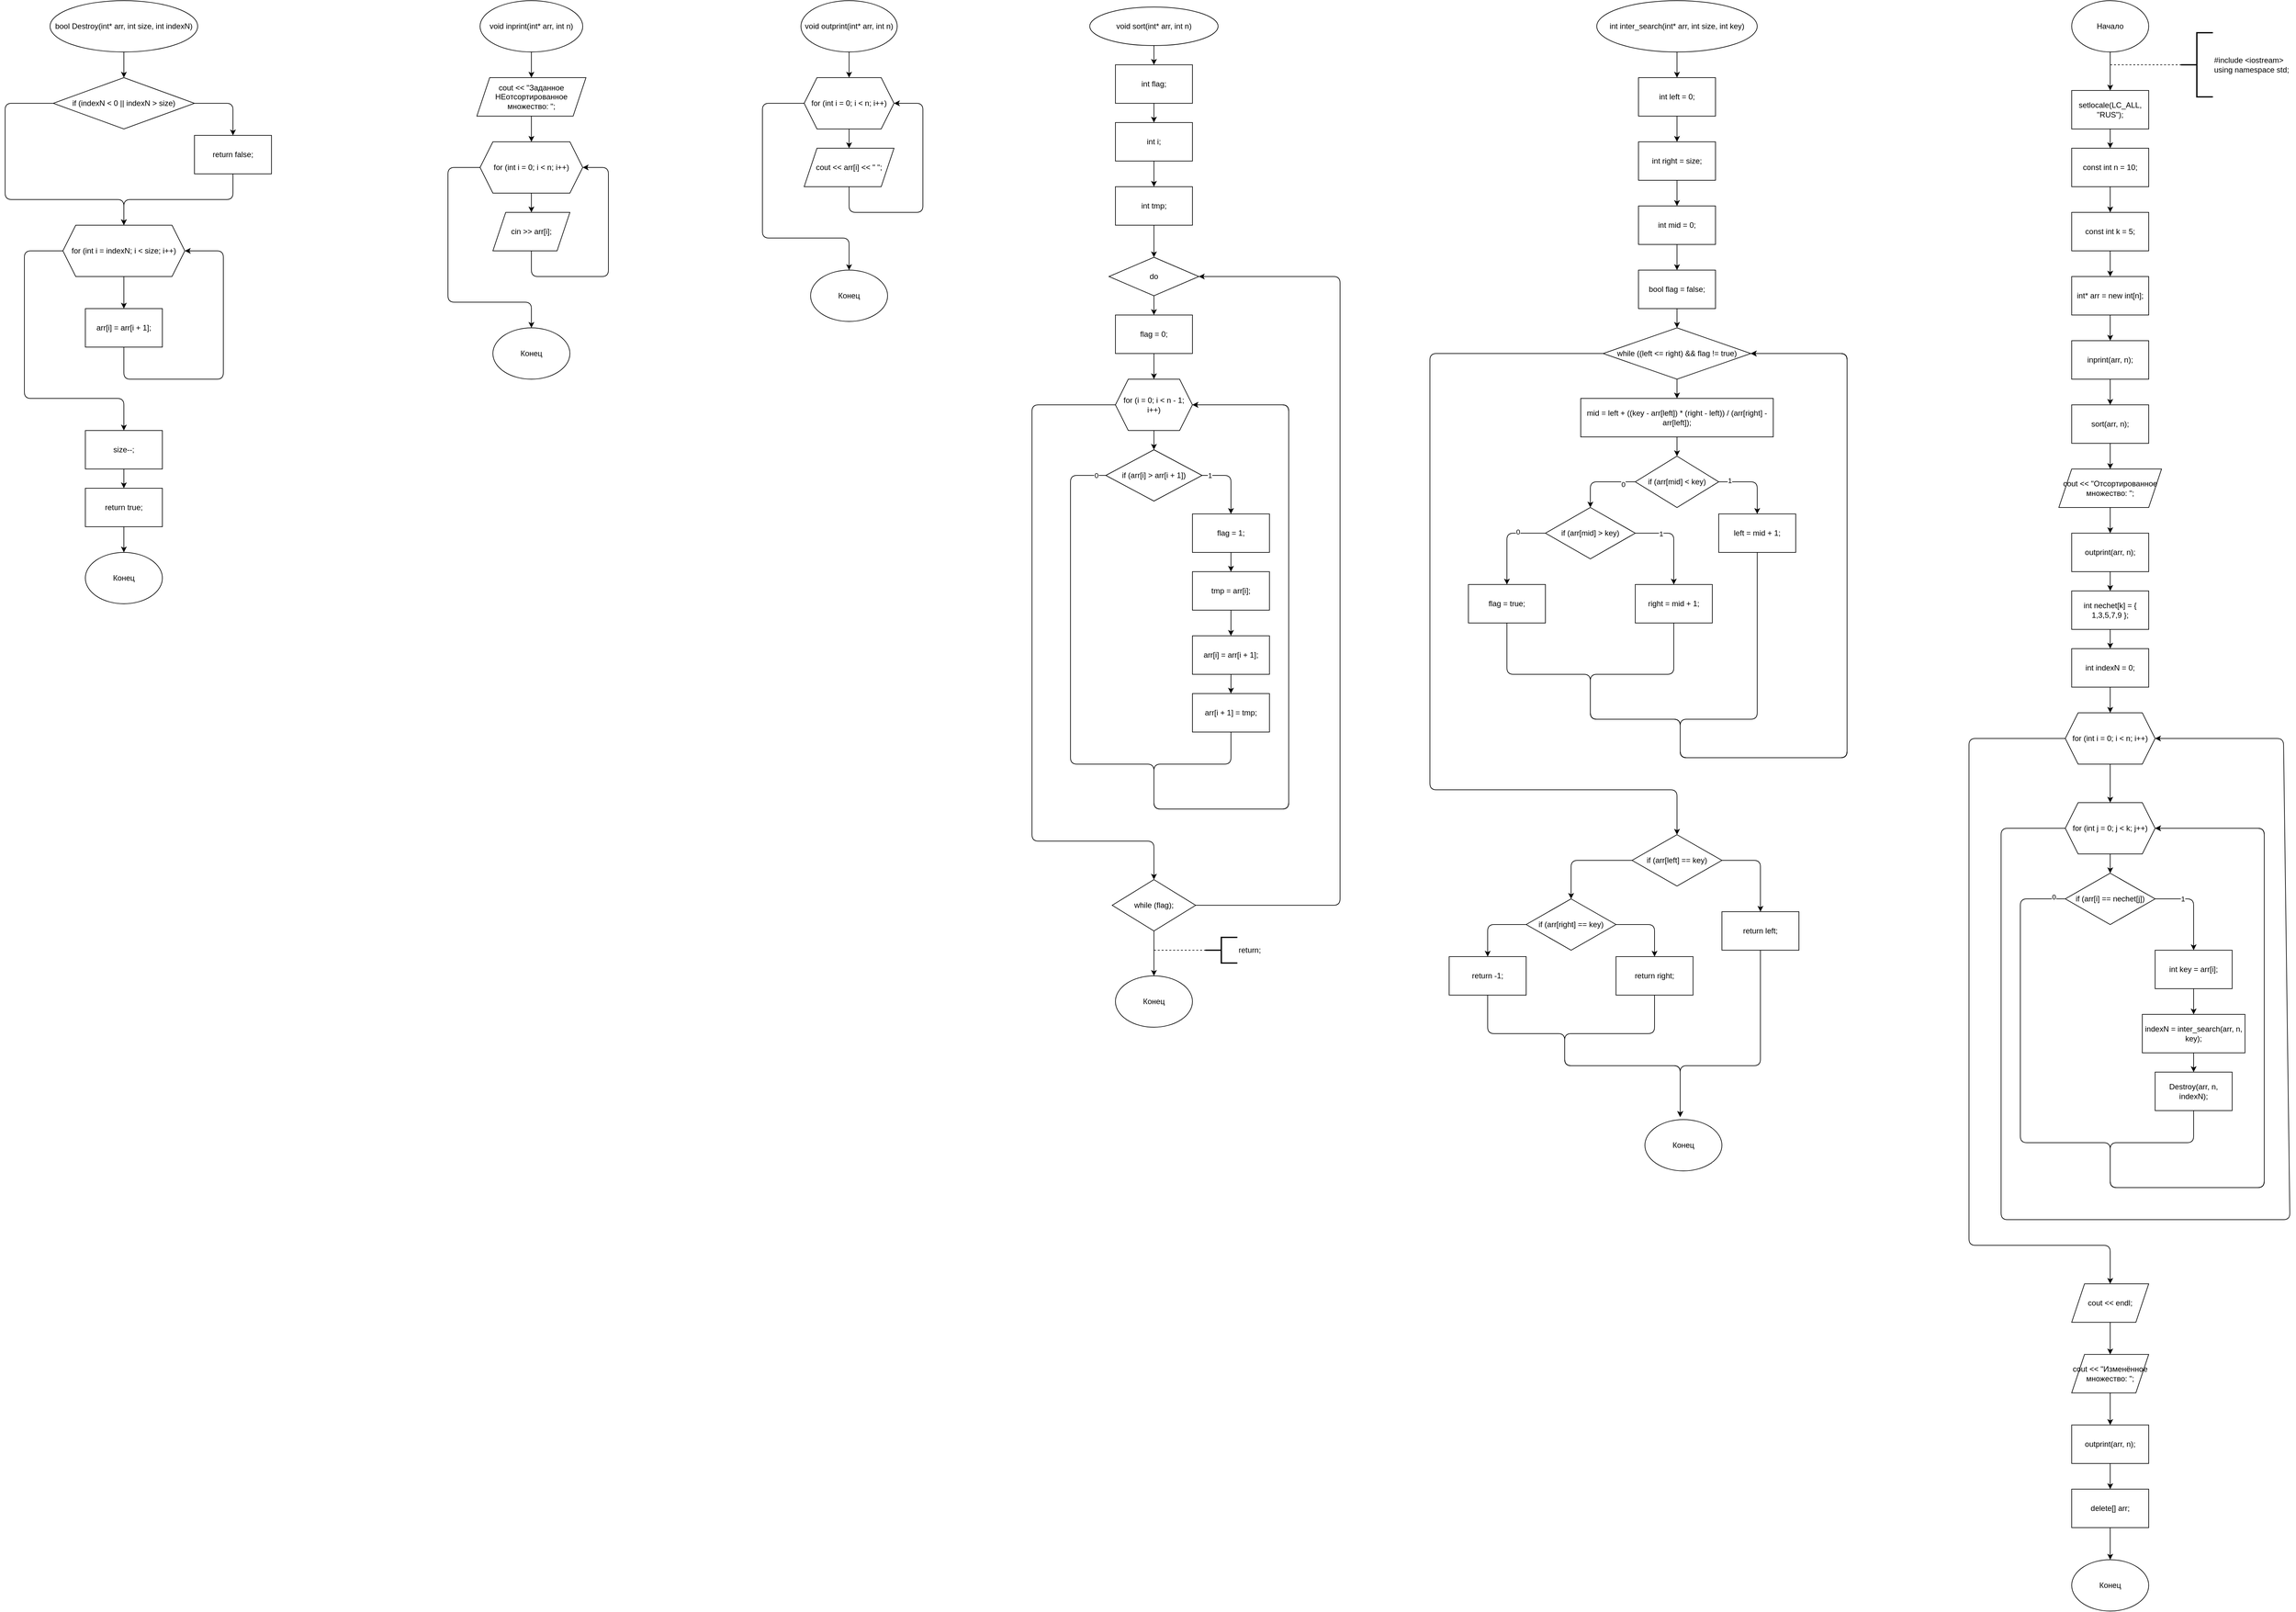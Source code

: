 <mxfile>
    <diagram id="fWaIVR5pvYZqgA9xCrOt" name="Страница 1">
        <mxGraphModel dx="5590" dy="3950" grid="1" gridSize="10" guides="1" tooltips="1" connect="1" arrows="1" fold="1" page="1" pageScale="1" pageWidth="827" pageHeight="1169" math="0" shadow="0">
            <root>
                <mxCell id="0"/>
                <mxCell id="1" parent="0"/>
                <mxCell id="4" value="" style="edgeStyle=none;html=1;" edge="1" parent="1" source="2" target="3">
                    <mxGeometry relative="1" as="geometry"/>
                </mxCell>
                <mxCell id="2" value="bool Destroy(int* arr, int size, int indexN)" style="ellipse;whiteSpace=wrap;html=1;" vertex="1" parent="1">
                    <mxGeometry x="120" y="10" width="230" height="80" as="geometry"/>
                </mxCell>
                <mxCell id="6" style="edgeStyle=none;html=1;entryX=0.5;entryY=0;entryDx=0;entryDy=0;" edge="1" parent="1" source="3" target="5">
                    <mxGeometry relative="1" as="geometry">
                        <Array as="points">
                            <mxPoint x="405" y="170"/>
                        </Array>
                    </mxGeometry>
                </mxCell>
                <mxCell id="9" style="edgeStyle=none;html=1;entryX=0.5;entryY=0;entryDx=0;entryDy=0;" edge="1" parent="1" source="3" target="7">
                    <mxGeometry relative="1" as="geometry">
                        <Array as="points">
                            <mxPoint x="50" y="170"/>
                            <mxPoint x="50" y="320"/>
                            <mxPoint x="235" y="320"/>
                        </Array>
                    </mxGeometry>
                </mxCell>
                <mxCell id="3" value="if (indexN &lt; 0 || indexN &gt; size)" style="rhombus;whiteSpace=wrap;html=1;" vertex="1" parent="1">
                    <mxGeometry x="125" y="130" width="220" height="80" as="geometry"/>
                </mxCell>
                <mxCell id="8" style="edgeStyle=none;html=1;entryX=0.5;entryY=0;entryDx=0;entryDy=0;" edge="1" parent="1" source="5" target="7">
                    <mxGeometry relative="1" as="geometry">
                        <Array as="points">
                            <mxPoint x="405" y="320"/>
                            <mxPoint x="235" y="320"/>
                        </Array>
                    </mxGeometry>
                </mxCell>
                <mxCell id="5" value="return false;" style="rounded=0;whiteSpace=wrap;html=1;" vertex="1" parent="1">
                    <mxGeometry x="345" y="220" width="120" height="60" as="geometry"/>
                </mxCell>
                <mxCell id="11" value="" style="edgeStyle=none;html=1;" edge="1" parent="1" source="7" target="10">
                    <mxGeometry relative="1" as="geometry"/>
                </mxCell>
                <mxCell id="14" style="edgeStyle=none;html=1;entryX=0.5;entryY=0;entryDx=0;entryDy=0;" edge="1" parent="1" source="7" target="13">
                    <mxGeometry relative="1" as="geometry">
                        <Array as="points">
                            <mxPoint x="80" y="400"/>
                            <mxPoint x="80" y="630"/>
                            <mxPoint x="235" y="630"/>
                        </Array>
                    </mxGeometry>
                </mxCell>
                <mxCell id="7" value="for (int i = indexN; i &lt; size; i++)" style="shape=hexagon;perimeter=hexagonPerimeter2;whiteSpace=wrap;html=1;fixedSize=1;" vertex="1" parent="1">
                    <mxGeometry x="140" y="360" width="190" height="80" as="geometry"/>
                </mxCell>
                <mxCell id="12" style="edgeStyle=none;html=1;entryX=1;entryY=0.5;entryDx=0;entryDy=0;" edge="1" parent="1" source="10" target="7">
                    <mxGeometry relative="1" as="geometry">
                        <Array as="points">
                            <mxPoint x="235" y="600"/>
                            <mxPoint x="390" y="600"/>
                            <mxPoint x="390" y="400"/>
                        </Array>
                    </mxGeometry>
                </mxCell>
                <mxCell id="10" value="arr[i] = arr[i + 1];" style="rounded=0;whiteSpace=wrap;html=1;" vertex="1" parent="1">
                    <mxGeometry x="175" y="490" width="120" height="60" as="geometry"/>
                </mxCell>
                <mxCell id="16" value="" style="edgeStyle=none;html=1;" edge="1" parent="1" source="13" target="15">
                    <mxGeometry relative="1" as="geometry"/>
                </mxCell>
                <mxCell id="13" value="size--;" style="rounded=0;whiteSpace=wrap;html=1;" vertex="1" parent="1">
                    <mxGeometry x="175" y="680" width="120" height="60" as="geometry"/>
                </mxCell>
                <mxCell id="18" value="" style="edgeStyle=none;html=1;" edge="1" parent="1" source="15" target="17">
                    <mxGeometry relative="1" as="geometry"/>
                </mxCell>
                <mxCell id="15" value="return true;" style="rounded=0;whiteSpace=wrap;html=1;" vertex="1" parent="1">
                    <mxGeometry x="175" y="770" width="120" height="60" as="geometry"/>
                </mxCell>
                <mxCell id="17" value="Конец" style="ellipse;whiteSpace=wrap;html=1;" vertex="1" parent="1">
                    <mxGeometry x="175" y="870" width="120" height="80" as="geometry"/>
                </mxCell>
                <mxCell id="21" value="" style="edgeStyle=none;html=1;" edge="1" parent="1" source="19" target="20">
                    <mxGeometry relative="1" as="geometry"/>
                </mxCell>
                <mxCell id="19" value="void inprint(int* arr, int n)" style="ellipse;whiteSpace=wrap;html=1;" vertex="1" parent="1">
                    <mxGeometry x="790" y="10" width="160" height="80" as="geometry"/>
                </mxCell>
                <mxCell id="23" value="" style="edgeStyle=none;html=1;" edge="1" parent="1" source="20" target="22">
                    <mxGeometry relative="1" as="geometry"/>
                </mxCell>
                <mxCell id="20" value="cout &lt;&lt; &quot;Заданное НЕотсортированное множество: &quot;;" style="shape=parallelogram;perimeter=parallelogramPerimeter;whiteSpace=wrap;html=1;fixedSize=1;" vertex="1" parent="1">
                    <mxGeometry x="785" y="130" width="170" height="60" as="geometry"/>
                </mxCell>
                <mxCell id="25" value="" style="edgeStyle=none;html=1;" edge="1" parent="1" source="22" target="24">
                    <mxGeometry relative="1" as="geometry"/>
                </mxCell>
                <mxCell id="28" style="edgeStyle=none;html=1;entryX=0.5;entryY=0;entryDx=0;entryDy=0;" edge="1" parent="1" source="22" target="27">
                    <mxGeometry relative="1" as="geometry">
                        <Array as="points">
                            <mxPoint x="740" y="270"/>
                            <mxPoint x="740" y="480"/>
                            <mxPoint x="870" y="480"/>
                        </Array>
                    </mxGeometry>
                </mxCell>
                <mxCell id="22" value="for (int i = 0; i &lt; n; i++)" style="shape=hexagon;perimeter=hexagonPerimeter2;whiteSpace=wrap;html=1;fixedSize=1;" vertex="1" parent="1">
                    <mxGeometry x="790" y="230" width="160" height="80" as="geometry"/>
                </mxCell>
                <mxCell id="26" style="edgeStyle=none;html=1;entryX=1;entryY=0.5;entryDx=0;entryDy=0;" edge="1" parent="1" source="24" target="22">
                    <mxGeometry relative="1" as="geometry">
                        <Array as="points">
                            <mxPoint x="870" y="440"/>
                            <mxPoint x="990" y="440"/>
                            <mxPoint x="990" y="270"/>
                        </Array>
                    </mxGeometry>
                </mxCell>
                <mxCell id="24" value="cin &gt;&gt; arr[i];" style="shape=parallelogram;perimeter=parallelogramPerimeter;whiteSpace=wrap;html=1;fixedSize=1;" vertex="1" parent="1">
                    <mxGeometry x="810" y="340" width="120" height="60" as="geometry"/>
                </mxCell>
                <mxCell id="27" value="Конец" style="ellipse;whiteSpace=wrap;html=1;" vertex="1" parent="1">
                    <mxGeometry x="810" y="520" width="120" height="80" as="geometry"/>
                </mxCell>
                <mxCell id="31" value="" style="edgeStyle=none;html=1;" edge="1" parent="1" source="29" target="30">
                    <mxGeometry relative="1" as="geometry"/>
                </mxCell>
                <mxCell id="29" value="void outprint(int* arr, int n)" style="ellipse;whiteSpace=wrap;html=1;" vertex="1" parent="1">
                    <mxGeometry x="1290" y="10" width="150" height="80" as="geometry"/>
                </mxCell>
                <mxCell id="33" value="" style="edgeStyle=none;html=1;" edge="1" parent="1" source="30" target="32">
                    <mxGeometry relative="1" as="geometry"/>
                </mxCell>
                <mxCell id="36" style="edgeStyle=none;html=1;entryX=0.5;entryY=0;entryDx=0;entryDy=0;" edge="1" parent="1" source="30" target="35">
                    <mxGeometry relative="1" as="geometry">
                        <Array as="points">
                            <mxPoint x="1230" y="170"/>
                            <mxPoint x="1230" y="380"/>
                            <mxPoint x="1365" y="380"/>
                        </Array>
                    </mxGeometry>
                </mxCell>
                <mxCell id="30" value="for (int i = 0; i &lt; n; i++)" style="shape=hexagon;perimeter=hexagonPerimeter2;whiteSpace=wrap;html=1;fixedSize=1;" vertex="1" parent="1">
                    <mxGeometry x="1295" y="130" width="140" height="80" as="geometry"/>
                </mxCell>
                <mxCell id="34" style="edgeStyle=none;html=1;entryX=1;entryY=0.5;entryDx=0;entryDy=0;" edge="1" parent="1" source="32" target="30">
                    <mxGeometry relative="1" as="geometry">
                        <Array as="points">
                            <mxPoint x="1365" y="340"/>
                            <mxPoint x="1480" y="340"/>
                            <mxPoint x="1480" y="170"/>
                        </Array>
                    </mxGeometry>
                </mxCell>
                <mxCell id="32" value="cout &lt;&lt; arr[i] &lt;&lt; &quot; &quot;;" style="shape=parallelogram;perimeter=parallelogramPerimeter;whiteSpace=wrap;html=1;fixedSize=1;" vertex="1" parent="1">
                    <mxGeometry x="1295" y="240" width="140" height="60" as="geometry"/>
                </mxCell>
                <mxCell id="35" value="Конец" style="ellipse;whiteSpace=wrap;html=1;" vertex="1" parent="1">
                    <mxGeometry x="1305" y="430" width="120" height="80" as="geometry"/>
                </mxCell>
                <mxCell id="40" value="" style="edgeStyle=none;html=1;" edge="1" parent="1" source="37" target="38">
                    <mxGeometry relative="1" as="geometry"/>
                </mxCell>
                <mxCell id="37" value="void sort(int* arr, int n)&lt;br&gt;" style="ellipse;whiteSpace=wrap;html=1;" vertex="1" parent="1">
                    <mxGeometry x="1740" y="20" width="200" height="60" as="geometry"/>
                </mxCell>
                <mxCell id="42" value="" style="edgeStyle=none;html=1;" edge="1" parent="1" source="38" target="41">
                    <mxGeometry relative="1" as="geometry"/>
                </mxCell>
                <mxCell id="38" value="int flag;" style="rounded=0;whiteSpace=wrap;html=1;" vertex="1" parent="1">
                    <mxGeometry x="1780" y="110" width="120" height="60" as="geometry"/>
                </mxCell>
                <mxCell id="44" value="" style="edgeStyle=none;html=1;" edge="1" parent="1" source="41" target="43">
                    <mxGeometry relative="1" as="geometry"/>
                </mxCell>
                <mxCell id="41" value="int i;" style="rounded=0;whiteSpace=wrap;html=1;" vertex="1" parent="1">
                    <mxGeometry x="1780" y="200" width="120" height="60" as="geometry"/>
                </mxCell>
                <mxCell id="46" value="" style="edgeStyle=none;html=1;" edge="1" parent="1" source="43" target="45">
                    <mxGeometry relative="1" as="geometry"/>
                </mxCell>
                <mxCell id="43" value="int tmp;" style="rounded=0;whiteSpace=wrap;html=1;" vertex="1" parent="1">
                    <mxGeometry x="1780" y="300" width="120" height="60" as="geometry"/>
                </mxCell>
                <mxCell id="48" value="" style="edgeStyle=none;html=1;" edge="1" parent="1" source="45" target="47">
                    <mxGeometry relative="1" as="geometry"/>
                </mxCell>
                <mxCell id="45" value="do" style="rhombus;whiteSpace=wrap;html=1;" vertex="1" parent="1">
                    <mxGeometry x="1770" y="410" width="140" height="60" as="geometry"/>
                </mxCell>
                <mxCell id="50" value="" style="edgeStyle=none;html=1;" edge="1" parent="1" source="47" target="49">
                    <mxGeometry relative="1" as="geometry"/>
                </mxCell>
                <mxCell id="47" value="flag = 0;" style="rounded=0;whiteSpace=wrap;html=1;" vertex="1" parent="1">
                    <mxGeometry x="1780" y="500" width="120" height="60" as="geometry"/>
                </mxCell>
                <mxCell id="52" value="" style="edgeStyle=none;html=1;" edge="1" parent="1" source="49" target="51">
                    <mxGeometry relative="1" as="geometry"/>
                </mxCell>
                <mxCell id="66" style="edgeStyle=none;html=1;entryX=0.5;entryY=0;entryDx=0;entryDy=0;" edge="1" parent="1" source="49" target="65">
                    <mxGeometry relative="1" as="geometry">
                        <Array as="points">
                            <mxPoint x="1650" y="640"/>
                            <mxPoint x="1650" y="1320"/>
                            <mxPoint x="1840" y="1320"/>
                        </Array>
                    </mxGeometry>
                </mxCell>
                <mxCell id="49" value="for (i = 0; i &lt; n - 1; i++)" style="shape=hexagon;perimeter=hexagonPerimeter2;whiteSpace=wrap;html=1;fixedSize=1;" vertex="1" parent="1">
                    <mxGeometry x="1780" y="600" width="120" height="80" as="geometry"/>
                </mxCell>
                <mxCell id="54" style="edgeStyle=none;html=1;entryX=0.5;entryY=0;entryDx=0;entryDy=0;" edge="1" parent="1" source="51" target="53">
                    <mxGeometry relative="1" as="geometry">
                        <Array as="points">
                            <mxPoint x="1960" y="750"/>
                        </Array>
                    </mxGeometry>
                </mxCell>
                <mxCell id="64" value="1" style="edgeLabel;html=1;align=center;verticalAlign=middle;resizable=0;points=[];" vertex="1" connectable="0" parent="54">
                    <mxGeometry x="-0.771" relative="1" as="geometry">
                        <mxPoint as="offset"/>
                    </mxGeometry>
                </mxCell>
                <mxCell id="62" style="edgeStyle=none;html=1;entryX=1;entryY=0.5;entryDx=0;entryDy=0;" edge="1" parent="1" source="51" target="49">
                    <mxGeometry relative="1" as="geometry">
                        <mxPoint x="1840" y="1250" as="targetPoint"/>
                        <Array as="points">
                            <mxPoint x="1710" y="750"/>
                            <mxPoint x="1710" y="1200"/>
                            <mxPoint x="1840" y="1200"/>
                            <mxPoint x="1840" y="1270"/>
                            <mxPoint x="2050" y="1270"/>
                            <mxPoint x="2050" y="640"/>
                        </Array>
                    </mxGeometry>
                </mxCell>
                <mxCell id="63" value="0" style="edgeLabel;html=1;align=center;verticalAlign=middle;resizable=0;points=[];" vertex="1" connectable="0" parent="62">
                    <mxGeometry x="-0.982" relative="1" as="geometry">
                        <mxPoint as="offset"/>
                    </mxGeometry>
                </mxCell>
                <mxCell id="51" value="if (arr[i] &gt; arr[i + 1])" style="rhombus;whiteSpace=wrap;html=1;" vertex="1" parent="1">
                    <mxGeometry x="1765" y="710" width="150" height="80" as="geometry"/>
                </mxCell>
                <mxCell id="56" value="" style="edgeStyle=none;html=1;" edge="1" parent="1" source="53" target="55">
                    <mxGeometry relative="1" as="geometry"/>
                </mxCell>
                <mxCell id="53" value="flag = 1;" style="rounded=0;whiteSpace=wrap;html=1;" vertex="1" parent="1">
                    <mxGeometry x="1900" y="810" width="120" height="60" as="geometry"/>
                </mxCell>
                <mxCell id="58" value="" style="edgeStyle=none;html=1;" edge="1" parent="1" source="55" target="57">
                    <mxGeometry relative="1" as="geometry"/>
                </mxCell>
                <mxCell id="55" value="tmp = arr[i];" style="rounded=0;whiteSpace=wrap;html=1;" vertex="1" parent="1">
                    <mxGeometry x="1900" y="900" width="120" height="60" as="geometry"/>
                </mxCell>
                <mxCell id="60" value="" style="edgeStyle=none;html=1;" edge="1" parent="1" source="57" target="59">
                    <mxGeometry relative="1" as="geometry"/>
                </mxCell>
                <mxCell id="57" value="arr[i] = arr[i + 1];" style="rounded=0;whiteSpace=wrap;html=1;" vertex="1" parent="1">
                    <mxGeometry x="1900" y="1000" width="120" height="60" as="geometry"/>
                </mxCell>
                <mxCell id="61" style="edgeStyle=none;html=1;entryX=1;entryY=0.5;entryDx=0;entryDy=0;" edge="1" parent="1" source="59" target="49">
                    <mxGeometry relative="1" as="geometry">
                        <mxPoint x="1850" y="1230" as="targetPoint"/>
                        <Array as="points">
                            <mxPoint x="1960" y="1200"/>
                            <mxPoint x="1840" y="1200"/>
                            <mxPoint x="1840" y="1270"/>
                            <mxPoint x="2050" y="1270"/>
                            <mxPoint x="2050" y="640"/>
                        </Array>
                    </mxGeometry>
                </mxCell>
                <mxCell id="59" value="arr[i + 1] = tmp;" style="rounded=0;whiteSpace=wrap;html=1;" vertex="1" parent="1">
                    <mxGeometry x="1900" y="1090" width="120" height="60" as="geometry"/>
                </mxCell>
                <mxCell id="67" style="edgeStyle=none;html=1;entryX=1;entryY=0.5;entryDx=0;entryDy=0;" edge="1" parent="1" source="65" target="45">
                    <mxGeometry relative="1" as="geometry">
                        <Array as="points">
                            <mxPoint x="2130" y="1420"/>
                            <mxPoint x="2130" y="440"/>
                        </Array>
                    </mxGeometry>
                </mxCell>
                <mxCell id="69" value="" style="edgeStyle=none;html=1;" edge="1" parent="1" source="65" target="68">
                    <mxGeometry relative="1" as="geometry"/>
                </mxCell>
                <mxCell id="65" value="while (flag);" style="rhombus;whiteSpace=wrap;html=1;" vertex="1" parent="1">
                    <mxGeometry x="1775" y="1380" width="130" height="80" as="geometry"/>
                </mxCell>
                <mxCell id="68" value="Конец" style="ellipse;whiteSpace=wrap;html=1;" vertex="1" parent="1">
                    <mxGeometry x="1780" y="1530" width="120" height="80" as="geometry"/>
                </mxCell>
                <mxCell id="70" value="return;" style="strokeWidth=2;html=1;shape=mxgraph.flowchart.annotation_2;align=left;labelPosition=right;pointerEvents=1;" vertex="1" parent="1">
                    <mxGeometry x="1920" y="1470" width="50" height="40" as="geometry"/>
                </mxCell>
                <mxCell id="71" value="" style="endArrow=none;dashed=1;html=1;entryX=0;entryY=0.5;entryDx=0;entryDy=0;entryPerimeter=0;" edge="1" parent="1" target="70">
                    <mxGeometry width="50" height="50" relative="1" as="geometry">
                        <mxPoint x="1840" y="1490" as="sourcePoint"/>
                        <mxPoint x="1870" y="1270" as="targetPoint"/>
                    </mxGeometry>
                </mxCell>
                <mxCell id="74" value="" style="edgeStyle=none;html=1;" edge="1" parent="1" source="72" target="73">
                    <mxGeometry relative="1" as="geometry"/>
                </mxCell>
                <mxCell id="72" value="int inter_search(int* arr, int size, int key)" style="ellipse;whiteSpace=wrap;html=1;" vertex="1" parent="1">
                    <mxGeometry x="2530" y="10" width="250" height="80" as="geometry"/>
                </mxCell>
                <mxCell id="76" value="" style="edgeStyle=none;html=1;" edge="1" parent="1" source="73" target="75">
                    <mxGeometry relative="1" as="geometry"/>
                </mxCell>
                <mxCell id="73" value="int left = 0;" style="rounded=0;whiteSpace=wrap;html=1;" vertex="1" parent="1">
                    <mxGeometry x="2595" y="130" width="120" height="60" as="geometry"/>
                </mxCell>
                <mxCell id="78" value="" style="edgeStyle=none;html=1;" edge="1" parent="1" source="75" target="77">
                    <mxGeometry relative="1" as="geometry"/>
                </mxCell>
                <mxCell id="75" value="int right = size;" style="rounded=0;whiteSpace=wrap;html=1;" vertex="1" parent="1">
                    <mxGeometry x="2595" y="230" width="120" height="60" as="geometry"/>
                </mxCell>
                <mxCell id="80" value="" style="edgeStyle=none;html=1;" edge="1" parent="1" source="77" target="79">
                    <mxGeometry relative="1" as="geometry"/>
                </mxCell>
                <mxCell id="77" value="int mid = 0;" style="rounded=0;whiteSpace=wrap;html=1;" vertex="1" parent="1">
                    <mxGeometry x="2595" y="330" width="120" height="60" as="geometry"/>
                </mxCell>
                <mxCell id="82" value="" style="edgeStyle=none;html=1;" edge="1" parent="1" source="79" target="81">
                    <mxGeometry relative="1" as="geometry"/>
                </mxCell>
                <mxCell id="79" value="bool flag = false;" style="rounded=0;whiteSpace=wrap;html=1;" vertex="1" parent="1">
                    <mxGeometry x="2595" y="430" width="120" height="60" as="geometry"/>
                </mxCell>
                <mxCell id="84" value="" style="edgeStyle=none;html=1;" edge="1" parent="1" source="81" target="83">
                    <mxGeometry relative="1" as="geometry"/>
                </mxCell>
                <mxCell id="103" style="edgeStyle=none;html=1;" edge="1" parent="1" source="81" target="102">
                    <mxGeometry relative="1" as="geometry">
                        <Array as="points">
                            <mxPoint x="2270" y="560"/>
                            <mxPoint x="2270" y="1240"/>
                            <mxPoint x="2655" y="1240"/>
                        </Array>
                    </mxGeometry>
                </mxCell>
                <mxCell id="81" value="while ((left &lt;= right) &amp;&amp; flag != true)" style="rhombus;whiteSpace=wrap;html=1;" vertex="1" parent="1">
                    <mxGeometry x="2540" y="520" width="230" height="80" as="geometry"/>
                </mxCell>
                <mxCell id="86" value="" style="edgeStyle=none;html=1;" edge="1" parent="1" source="83" target="85">
                    <mxGeometry relative="1" as="geometry"/>
                </mxCell>
                <mxCell id="83" value="mid = left + ((key - arr[left]) * (right - left)) / (arr[right] - arr[left]);" style="rounded=0;whiteSpace=wrap;html=1;" vertex="1" parent="1">
                    <mxGeometry x="2505" y="630" width="300" height="60" as="geometry"/>
                </mxCell>
                <mxCell id="88" style="edgeStyle=none;html=1;entryX=0.5;entryY=0;entryDx=0;entryDy=0;" edge="1" parent="1" source="85" target="87">
                    <mxGeometry relative="1" as="geometry">
                        <Array as="points">
                            <mxPoint x="2780" y="760"/>
                        </Array>
                    </mxGeometry>
                </mxCell>
                <mxCell id="99" value="1" style="edgeLabel;html=1;align=center;verticalAlign=middle;resizable=0;points=[];" vertex="1" connectable="0" parent="88">
                    <mxGeometry x="-0.691" y="2" relative="1" as="geometry">
                        <mxPoint as="offset"/>
                    </mxGeometry>
                </mxCell>
                <mxCell id="90" style="edgeStyle=none;html=1;entryX=0.5;entryY=0;entryDx=0;entryDy=0;" edge="1" parent="1" source="85" target="89">
                    <mxGeometry relative="1" as="geometry">
                        <Array as="points">
                            <mxPoint x="2520" y="760"/>
                        </Array>
                    </mxGeometry>
                </mxCell>
                <mxCell id="98" value="0" style="edgeLabel;html=1;align=center;verticalAlign=middle;resizable=0;points=[];" vertex="1" connectable="0" parent="90">
                    <mxGeometry x="-0.654" y="4" relative="1" as="geometry">
                        <mxPoint as="offset"/>
                    </mxGeometry>
                </mxCell>
                <mxCell id="85" value="if (arr[mid] &lt; key)" style="rhombus;whiteSpace=wrap;html=1;" vertex="1" parent="1">
                    <mxGeometry x="2590" y="720" width="130" height="80" as="geometry"/>
                </mxCell>
                <mxCell id="97" style="edgeStyle=none;html=1;" edge="1" parent="1" source="87">
                    <mxGeometry relative="1" as="geometry">
                        <mxPoint x="2770" y="560" as="targetPoint"/>
                        <Array as="points">
                            <mxPoint x="2780" y="1130"/>
                            <mxPoint x="2660" y="1130"/>
                            <mxPoint x="2660" y="1190"/>
                            <mxPoint x="2920" y="1190"/>
                            <mxPoint x="2920" y="560"/>
                        </Array>
                    </mxGeometry>
                </mxCell>
                <mxCell id="87" value="left = mid + 1;" style="rounded=0;whiteSpace=wrap;html=1;" vertex="1" parent="1">
                    <mxGeometry x="2720" y="810" width="120" height="60" as="geometry"/>
                </mxCell>
                <mxCell id="92" style="edgeStyle=none;html=1;entryX=0.5;entryY=0;entryDx=0;entryDy=0;" edge="1" parent="1" source="89" target="91">
                    <mxGeometry relative="1" as="geometry">
                        <Array as="points">
                            <mxPoint x="2650" y="840"/>
                        </Array>
                    </mxGeometry>
                </mxCell>
                <mxCell id="101" value="1" style="edgeLabel;html=1;align=center;verticalAlign=middle;resizable=0;points=[];" vertex="1" connectable="0" parent="92">
                    <mxGeometry x="-0.429" y="-1" relative="1" as="geometry">
                        <mxPoint as="offset"/>
                    </mxGeometry>
                </mxCell>
                <mxCell id="94" style="edgeStyle=none;html=1;entryX=0.5;entryY=0;entryDx=0;entryDy=0;" edge="1" parent="1" source="89" target="93">
                    <mxGeometry relative="1" as="geometry">
                        <Array as="points">
                            <mxPoint x="2390" y="840"/>
                        </Array>
                    </mxGeometry>
                </mxCell>
                <mxCell id="100" value="0" style="edgeLabel;html=1;align=center;verticalAlign=middle;resizable=0;points=[];" vertex="1" connectable="0" parent="94">
                    <mxGeometry x="-0.386" y="-2" relative="1" as="geometry">
                        <mxPoint as="offset"/>
                    </mxGeometry>
                </mxCell>
                <mxCell id="89" value="if (arr[mid] &gt; key)" style="rhombus;whiteSpace=wrap;html=1;" vertex="1" parent="1">
                    <mxGeometry x="2450" y="800" width="140" height="80" as="geometry"/>
                </mxCell>
                <mxCell id="96" style="edgeStyle=none;html=1;" edge="1" parent="1" source="91">
                    <mxGeometry relative="1" as="geometry">
                        <mxPoint x="2770" y="560" as="targetPoint"/>
                        <Array as="points">
                            <mxPoint x="2650" y="1060"/>
                            <mxPoint x="2520" y="1060"/>
                            <mxPoint x="2520" y="1130"/>
                            <mxPoint x="2660" y="1130"/>
                            <mxPoint x="2660" y="1190"/>
                            <mxPoint x="2920" y="1190"/>
                            <mxPoint x="2920" y="560"/>
                        </Array>
                    </mxGeometry>
                </mxCell>
                <mxCell id="91" value="right = mid + 1;" style="rounded=0;whiteSpace=wrap;html=1;" vertex="1" parent="1">
                    <mxGeometry x="2590" y="920" width="120" height="60" as="geometry"/>
                </mxCell>
                <mxCell id="95" style="edgeStyle=none;html=1;entryX=1;entryY=0.5;entryDx=0;entryDy=0;" edge="1" parent="1" source="93" target="81">
                    <mxGeometry relative="1" as="geometry">
                        <Array as="points">
                            <mxPoint x="2390" y="1060"/>
                            <mxPoint x="2520" y="1060"/>
                            <mxPoint x="2520" y="1130"/>
                            <mxPoint x="2660" y="1130"/>
                            <mxPoint x="2660" y="1190"/>
                            <mxPoint x="2920" y="1190"/>
                            <mxPoint x="2920" y="560"/>
                        </Array>
                    </mxGeometry>
                </mxCell>
                <mxCell id="93" value="flag = true;" style="rounded=0;whiteSpace=wrap;html=1;" vertex="1" parent="1">
                    <mxGeometry x="2330" y="920" width="120" height="60" as="geometry"/>
                </mxCell>
                <mxCell id="105" style="edgeStyle=none;html=1;entryX=0.5;entryY=0;entryDx=0;entryDy=0;" edge="1" parent="1" source="102" target="104">
                    <mxGeometry relative="1" as="geometry">
                        <Array as="points">
                            <mxPoint x="2785" y="1350"/>
                        </Array>
                    </mxGeometry>
                </mxCell>
                <mxCell id="107" style="edgeStyle=none;html=1;entryX=0.5;entryY=0;entryDx=0;entryDy=0;" edge="1" parent="1" source="102" target="106">
                    <mxGeometry relative="1" as="geometry">
                        <Array as="points">
                            <mxPoint x="2490" y="1350"/>
                        </Array>
                    </mxGeometry>
                </mxCell>
                <mxCell id="102" value="if (arr[left] == key)" style="rhombus;whiteSpace=wrap;html=1;" vertex="1" parent="1">
                    <mxGeometry x="2585" y="1310" width="140" height="80" as="geometry"/>
                </mxCell>
                <mxCell id="114" style="edgeStyle=none;html=1;" edge="1" parent="1" source="104">
                    <mxGeometry relative="1" as="geometry">
                        <mxPoint x="2660" y="1750" as="targetPoint"/>
                        <Array as="points">
                            <mxPoint x="2785" y="1670"/>
                            <mxPoint x="2660" y="1670"/>
                        </Array>
                    </mxGeometry>
                </mxCell>
                <mxCell id="104" value="return left;" style="rounded=0;whiteSpace=wrap;html=1;" vertex="1" parent="1">
                    <mxGeometry x="2725" y="1430" width="120" height="60" as="geometry"/>
                </mxCell>
                <mxCell id="109" style="edgeStyle=none;html=1;entryX=0.5;entryY=0;entryDx=0;entryDy=0;" edge="1" parent="1" source="106" target="108">
                    <mxGeometry relative="1" as="geometry">
                        <Array as="points">
                            <mxPoint x="2620" y="1450"/>
                        </Array>
                    </mxGeometry>
                </mxCell>
                <mxCell id="111" style="edgeStyle=none;html=1;entryX=0.5;entryY=0;entryDx=0;entryDy=0;" edge="1" parent="1" source="106" target="110">
                    <mxGeometry relative="1" as="geometry">
                        <Array as="points">
                            <mxPoint x="2360" y="1450"/>
                        </Array>
                    </mxGeometry>
                </mxCell>
                <mxCell id="106" value="if (arr[right] == key)" style="rhombus;whiteSpace=wrap;html=1;" vertex="1" parent="1">
                    <mxGeometry x="2420" y="1410" width="140" height="80" as="geometry"/>
                </mxCell>
                <mxCell id="113" style="edgeStyle=none;html=1;" edge="1" parent="1" source="108">
                    <mxGeometry relative="1" as="geometry">
                        <mxPoint x="2660" y="1750" as="targetPoint"/>
                        <Array as="points">
                            <mxPoint x="2620" y="1620"/>
                            <mxPoint x="2480" y="1620"/>
                            <mxPoint x="2480" y="1670"/>
                            <mxPoint x="2660" y="1670"/>
                        </Array>
                    </mxGeometry>
                </mxCell>
                <mxCell id="108" value="return right;" style="rounded=0;whiteSpace=wrap;html=1;" vertex="1" parent="1">
                    <mxGeometry x="2560" y="1500" width="120" height="60" as="geometry"/>
                </mxCell>
                <mxCell id="112" style="edgeStyle=none;html=1;" edge="1" parent="1" source="110">
                    <mxGeometry relative="1" as="geometry">
                        <mxPoint x="2660" y="1750" as="targetPoint"/>
                        <Array as="points">
                            <mxPoint x="2360" y="1620"/>
                            <mxPoint x="2480" y="1620"/>
                            <mxPoint x="2480" y="1670"/>
                            <mxPoint x="2660" y="1670"/>
                        </Array>
                    </mxGeometry>
                </mxCell>
                <mxCell id="110" value="return -1;" style="rounded=0;whiteSpace=wrap;html=1;" vertex="1" parent="1">
                    <mxGeometry x="2300" y="1500" width="120" height="60" as="geometry"/>
                </mxCell>
                <mxCell id="115" value="Конец" style="ellipse;whiteSpace=wrap;html=1;" vertex="1" parent="1">
                    <mxGeometry x="2605" y="1754" width="120" height="80" as="geometry"/>
                </mxCell>
                <mxCell id="118" value="" style="edgeStyle=none;html=1;" edge="1" parent="1" source="116" target="117">
                    <mxGeometry relative="1" as="geometry"/>
                </mxCell>
                <mxCell id="116" value="Начало" style="ellipse;whiteSpace=wrap;html=1;" vertex="1" parent="1">
                    <mxGeometry x="3270" y="10" width="120" height="80" as="geometry"/>
                </mxCell>
                <mxCell id="125" value="" style="edgeStyle=none;html=1;" edge="1" parent="1" source="117" target="123">
                    <mxGeometry relative="1" as="geometry"/>
                </mxCell>
                <mxCell id="117" value="setlocale(LC_ALL, &quot;RUS&quot;);" style="rounded=0;whiteSpace=wrap;html=1;" vertex="1" parent="1">
                    <mxGeometry x="3270" y="150" width="120" height="60" as="geometry"/>
                </mxCell>
                <mxCell id="119" value="#include &amp;lt;iostream&amp;gt;&lt;br&gt;using namespace std;" style="strokeWidth=2;html=1;shape=mxgraph.flowchart.annotation_2;align=left;labelPosition=right;pointerEvents=1;" vertex="1" parent="1">
                    <mxGeometry x="3440" y="60" width="50" height="100" as="geometry"/>
                </mxCell>
                <mxCell id="122" value="" style="endArrow=none;dashed=1;html=1;entryX=0;entryY=0.5;entryDx=0;entryDy=0;entryPerimeter=0;" edge="1" parent="1" target="119">
                    <mxGeometry width="50" height="50" relative="1" as="geometry">
                        <mxPoint x="3330" y="110" as="sourcePoint"/>
                        <mxPoint x="3280" y="220" as="targetPoint"/>
                    </mxGeometry>
                </mxCell>
                <mxCell id="126" value="" style="edgeStyle=none;html=1;" edge="1" parent="1" source="123" target="124">
                    <mxGeometry relative="1" as="geometry"/>
                </mxCell>
                <mxCell id="123" value="const int n = 10;" style="rounded=0;whiteSpace=wrap;html=1;" vertex="1" parent="1">
                    <mxGeometry x="3270" y="240" width="120" height="60" as="geometry"/>
                </mxCell>
                <mxCell id="128" value="" style="edgeStyle=none;html=1;" edge="1" parent="1" source="124" target="127">
                    <mxGeometry relative="1" as="geometry"/>
                </mxCell>
                <mxCell id="124" value="const int k = 5;" style="rounded=0;whiteSpace=wrap;html=1;" vertex="1" parent="1">
                    <mxGeometry x="3270" y="340" width="120" height="60" as="geometry"/>
                </mxCell>
                <mxCell id="130" value="" style="edgeStyle=none;html=1;" edge="1" parent="1" source="127" target="129">
                    <mxGeometry relative="1" as="geometry"/>
                </mxCell>
                <mxCell id="127" value="int* arr = new int[n];" style="rounded=0;whiteSpace=wrap;html=1;" vertex="1" parent="1">
                    <mxGeometry x="3270" y="440" width="120" height="60" as="geometry"/>
                </mxCell>
                <mxCell id="132" value="" style="edgeStyle=none;html=1;" edge="1" parent="1" source="129" target="131">
                    <mxGeometry relative="1" as="geometry"/>
                </mxCell>
                <mxCell id="129" value="inprint(arr, n);" style="rounded=0;whiteSpace=wrap;html=1;" vertex="1" parent="1">
                    <mxGeometry x="3270" y="540" width="120" height="60" as="geometry"/>
                </mxCell>
                <mxCell id="134" value="" style="edgeStyle=none;html=1;" edge="1" parent="1" source="131" target="133">
                    <mxGeometry relative="1" as="geometry"/>
                </mxCell>
                <mxCell id="131" value="sort(arr, n);" style="rounded=0;whiteSpace=wrap;html=1;" vertex="1" parent="1">
                    <mxGeometry x="3270" y="640" width="120" height="60" as="geometry"/>
                </mxCell>
                <mxCell id="136" value="" style="edgeStyle=none;html=1;" edge="1" parent="1" source="133" target="135">
                    <mxGeometry relative="1" as="geometry"/>
                </mxCell>
                <mxCell id="133" value="cout &lt;&lt; &quot;Отсортированное множество: &quot;;" style="shape=parallelogram;perimeter=parallelogramPerimeter;whiteSpace=wrap;html=1;fixedSize=1;" vertex="1" parent="1">
                    <mxGeometry x="3250" y="740" width="160" height="60" as="geometry"/>
                </mxCell>
                <mxCell id="138" value="" style="edgeStyle=none;html=1;" edge="1" parent="1" source="135" target="137">
                    <mxGeometry relative="1" as="geometry"/>
                </mxCell>
                <mxCell id="135" value="outprint(arr, n);" style="rounded=0;whiteSpace=wrap;html=1;" vertex="1" parent="1">
                    <mxGeometry x="3270" y="840" width="120" height="60" as="geometry"/>
                </mxCell>
                <mxCell id="140" value="" style="edgeStyle=none;html=1;" edge="1" parent="1" source="137" target="139">
                    <mxGeometry relative="1" as="geometry"/>
                </mxCell>
                <mxCell id="137" value="int nechet[k] = { 1,3,5,7,9 };" style="rounded=0;whiteSpace=wrap;html=1;" vertex="1" parent="1">
                    <mxGeometry x="3270" y="930" width="120" height="60" as="geometry"/>
                </mxCell>
                <mxCell id="142" value="" style="edgeStyle=none;html=1;" edge="1" parent="1" source="139" target="141">
                    <mxGeometry relative="1" as="geometry"/>
                </mxCell>
                <mxCell id="139" value="int indexN = 0;" style="rounded=0;whiteSpace=wrap;html=1;" vertex="1" parent="1">
                    <mxGeometry x="3270" y="1020" width="120" height="60" as="geometry"/>
                </mxCell>
                <mxCell id="144" value="" style="edgeStyle=none;html=1;" edge="1" parent="1" source="141" target="143">
                    <mxGeometry relative="1" as="geometry"/>
                </mxCell>
                <mxCell id="159" style="edgeStyle=none;html=1;entryX=0.5;entryY=0;entryDx=0;entryDy=0;" edge="1" parent="1" source="141" target="158">
                    <mxGeometry relative="1" as="geometry">
                        <Array as="points">
                            <mxPoint x="3110" y="1160"/>
                            <mxPoint x="3110" y="1950"/>
                            <mxPoint x="3330" y="1950"/>
                        </Array>
                    </mxGeometry>
                </mxCell>
                <mxCell id="141" value="for (int i = 0; i &lt; n; i++)" style="shape=hexagon;perimeter=hexagonPerimeter2;whiteSpace=wrap;html=1;fixedSize=1;size=20;" vertex="1" parent="1">
                    <mxGeometry x="3260" y="1120" width="140" height="80" as="geometry"/>
                </mxCell>
                <mxCell id="146" value="" style="edgeStyle=none;html=1;" edge="1" parent="1" source="143" target="145">
                    <mxGeometry relative="1" as="geometry"/>
                </mxCell>
                <mxCell id="157" style="edgeStyle=none;html=1;entryX=1;entryY=0.5;entryDx=0;entryDy=0;" edge="1" parent="1" source="143" target="141">
                    <mxGeometry relative="1" as="geometry">
                        <Array as="points">
                            <mxPoint x="3160" y="1300"/>
                            <mxPoint x="3160" y="1910"/>
                            <mxPoint x="3610" y="1910"/>
                            <mxPoint x="3600" y="1160"/>
                        </Array>
                    </mxGeometry>
                </mxCell>
                <mxCell id="143" value="for (int j = 0; j &lt; k; j++)" style="shape=hexagon;perimeter=hexagonPerimeter2;whiteSpace=wrap;html=1;fixedSize=1;" vertex="1" parent="1">
                    <mxGeometry x="3260" y="1260" width="140" height="80" as="geometry"/>
                </mxCell>
                <mxCell id="148" style="edgeStyle=none;html=1;entryX=0.5;entryY=0;entryDx=0;entryDy=0;" edge="1" parent="1" source="145" target="147">
                    <mxGeometry relative="1" as="geometry">
                        <Array as="points">
                            <mxPoint x="3460" y="1410"/>
                        </Array>
                    </mxGeometry>
                </mxCell>
                <mxCell id="156" value="1" style="edgeLabel;html=1;align=center;verticalAlign=middle;resizable=0;points=[];" vertex="1" connectable="0" parent="148">
                    <mxGeometry x="-0.391" relative="1" as="geometry">
                        <mxPoint as="offset"/>
                    </mxGeometry>
                </mxCell>
                <mxCell id="153" style="edgeStyle=none;html=1;entryX=1;entryY=0.5;entryDx=0;entryDy=0;" edge="1" parent="1" source="145" target="143">
                    <mxGeometry relative="1" as="geometry">
                        <Array as="points">
                            <mxPoint x="3190" y="1410"/>
                            <mxPoint x="3190" y="1790"/>
                            <mxPoint x="3330" y="1790"/>
                            <mxPoint x="3330" y="1860"/>
                            <mxPoint x="3570" y="1860"/>
                            <mxPoint x="3570" y="1300"/>
                        </Array>
                    </mxGeometry>
                </mxCell>
                <mxCell id="155" value="0" style="edgeLabel;html=1;align=center;verticalAlign=middle;resizable=0;points=[];" vertex="1" connectable="0" parent="153">
                    <mxGeometry x="-0.977" y="-3" relative="1" as="geometry">
                        <mxPoint as="offset"/>
                    </mxGeometry>
                </mxCell>
                <mxCell id="145" value="if (arr[i] == nechet[j])" style="rhombus;whiteSpace=wrap;html=1;" vertex="1" parent="1">
                    <mxGeometry x="3260" y="1370" width="140" height="80" as="geometry"/>
                </mxCell>
                <mxCell id="150" value="" style="edgeStyle=none;html=1;" edge="1" parent="1" source="147" target="149">
                    <mxGeometry relative="1" as="geometry"/>
                </mxCell>
                <mxCell id="147" value="int key = arr[i];" style="rounded=0;whiteSpace=wrap;html=1;" vertex="1" parent="1">
                    <mxGeometry x="3400" y="1490" width="120" height="60" as="geometry"/>
                </mxCell>
                <mxCell id="152" value="" style="edgeStyle=none;html=1;" edge="1" parent="1" source="149" target="151">
                    <mxGeometry relative="1" as="geometry"/>
                </mxCell>
                <mxCell id="149" value="indexN = inter_search(arr, n, key);" style="rounded=0;whiteSpace=wrap;html=1;" vertex="1" parent="1">
                    <mxGeometry x="3380" y="1590" width="160" height="60" as="geometry"/>
                </mxCell>
                <mxCell id="154" style="edgeStyle=none;html=1;entryX=1;entryY=0.5;entryDx=0;entryDy=0;" edge="1" parent="1" source="151" target="143">
                    <mxGeometry relative="1" as="geometry">
                        <Array as="points">
                            <mxPoint x="3460" y="1790"/>
                            <mxPoint x="3330" y="1790"/>
                            <mxPoint x="3330" y="1860"/>
                            <mxPoint x="3570" y="1860"/>
                            <mxPoint x="3570" y="1300"/>
                        </Array>
                    </mxGeometry>
                </mxCell>
                <mxCell id="151" value="Destroy(arr, n, indexN);" style="rounded=0;whiteSpace=wrap;html=1;" vertex="1" parent="1">
                    <mxGeometry x="3400" y="1680" width="120" height="60" as="geometry"/>
                </mxCell>
                <mxCell id="161" value="" style="edgeStyle=none;html=1;" edge="1" parent="1" source="158" target="160">
                    <mxGeometry relative="1" as="geometry"/>
                </mxCell>
                <mxCell id="158" value="cout &lt;&lt; endl;" style="shape=parallelogram;perimeter=parallelogramPerimeter;whiteSpace=wrap;html=1;fixedSize=1;" vertex="1" parent="1">
                    <mxGeometry x="3270" y="2010" width="120" height="60" as="geometry"/>
                </mxCell>
                <mxCell id="163" value="" style="edgeStyle=none;html=1;" edge="1" parent="1" source="160" target="162">
                    <mxGeometry relative="1" as="geometry"/>
                </mxCell>
                <mxCell id="160" value="cout &lt;&lt; &quot;Изменённое множество: &quot;;" style="shape=parallelogram;perimeter=parallelogramPerimeter;whiteSpace=wrap;html=1;fixedSize=1;" vertex="1" parent="1">
                    <mxGeometry x="3270" y="2120" width="120" height="60" as="geometry"/>
                </mxCell>
                <mxCell id="165" value="" style="edgeStyle=none;html=1;" edge="1" parent="1" source="162" target="164">
                    <mxGeometry relative="1" as="geometry"/>
                </mxCell>
                <mxCell id="162" value="outprint(arr, n);" style="rounded=0;whiteSpace=wrap;html=1;" vertex="1" parent="1">
                    <mxGeometry x="3270" y="2230" width="120" height="60" as="geometry"/>
                </mxCell>
                <mxCell id="167" value="" style="edgeStyle=none;html=1;" edge="1" parent="1" source="164" target="166">
                    <mxGeometry relative="1" as="geometry"/>
                </mxCell>
                <mxCell id="164" value="delete[] arr;" style="rounded=0;whiteSpace=wrap;html=1;" vertex="1" parent="1">
                    <mxGeometry x="3270" y="2330" width="120" height="60" as="geometry"/>
                </mxCell>
                <mxCell id="166" value="Конец" style="ellipse;whiteSpace=wrap;html=1;" vertex="1" parent="1">
                    <mxGeometry x="3270" y="2440" width="120" height="80" as="geometry"/>
                </mxCell>
            </root>
        </mxGraphModel>
    </diagram>
</mxfile>